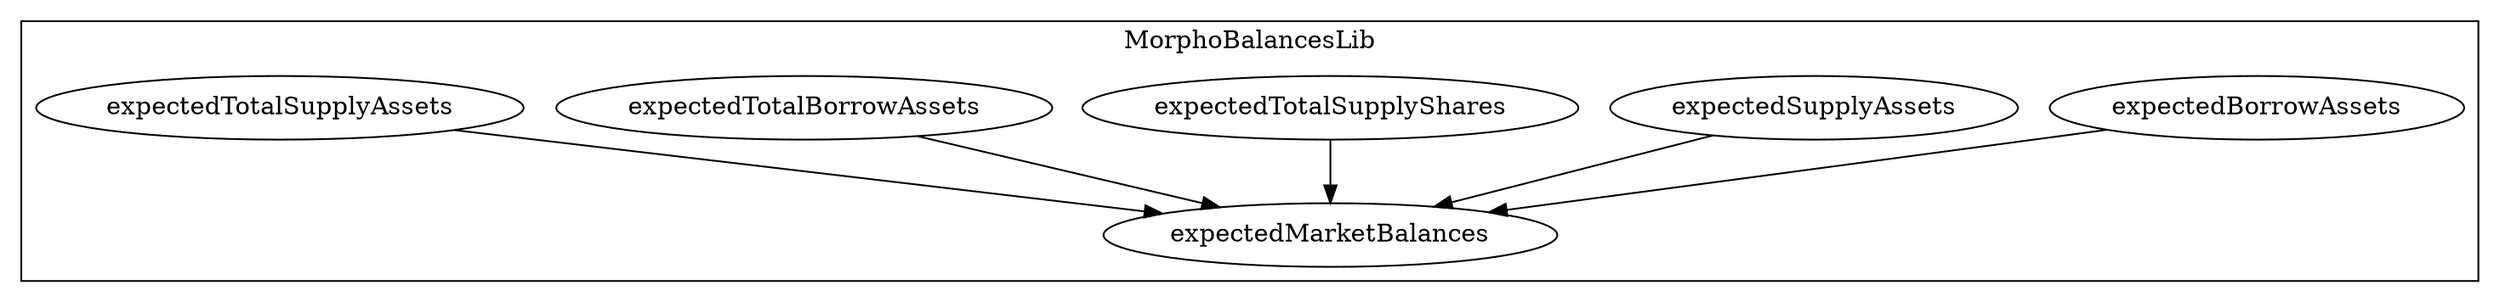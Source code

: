 strict digraph {
subgraph cluster_1220_MorphoBalancesLib {
label = "MorphoBalancesLib"
"1220_expectedMarketBalances" [label="expectedMarketBalances"]
"1220_expectedBorrowAssets" [label="expectedBorrowAssets"]
"1220_expectedSupplyAssets" [label="expectedSupplyAssets"]
"1220_expectedTotalSupplyShares" [label="expectedTotalSupplyShares"]
"1220_expectedTotalBorrowAssets" [label="expectedTotalBorrowAssets"]
"1220_expectedTotalSupplyAssets" [label="expectedTotalSupplyAssets"]
"1220_expectedBorrowAssets" -> "1220_expectedMarketBalances"
"1220_expectedTotalSupplyAssets" -> "1220_expectedMarketBalances"
"1220_expectedTotalSupplyShares" -> "1220_expectedMarketBalances"
"1220_expectedSupplyAssets" -> "1220_expectedMarketBalances"
"1220_expectedTotalBorrowAssets" -> "1220_expectedMarketBalances"
}subgraph cluster_solidity {
label = "[Solidity]"
}
}